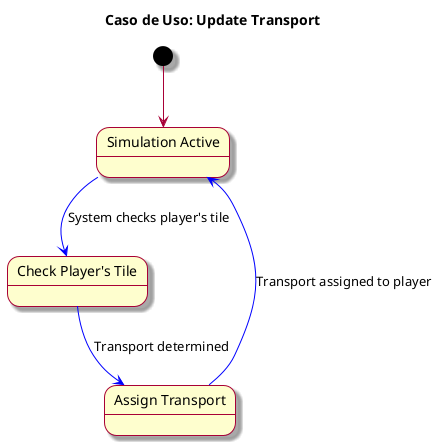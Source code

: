 @startuml
skin rose
title Caso de Uso: Update Transport

state SIMULATION_ACTIVE as "Simulation Active"
state CheckTile as "Check Player's Tile"
state AssignTransport as "Assign Transport"

[*] --> SIMULATION_ACTIVE
SIMULATION_ACTIVE -[#blue]-> CheckTile : System checks player's tile
CheckTile -[#blue]-> AssignTransport : Transport determined
AssignTransport -[#blue]-> SIMULATION_ACTIVE : Transport assigned to player

@enduml
